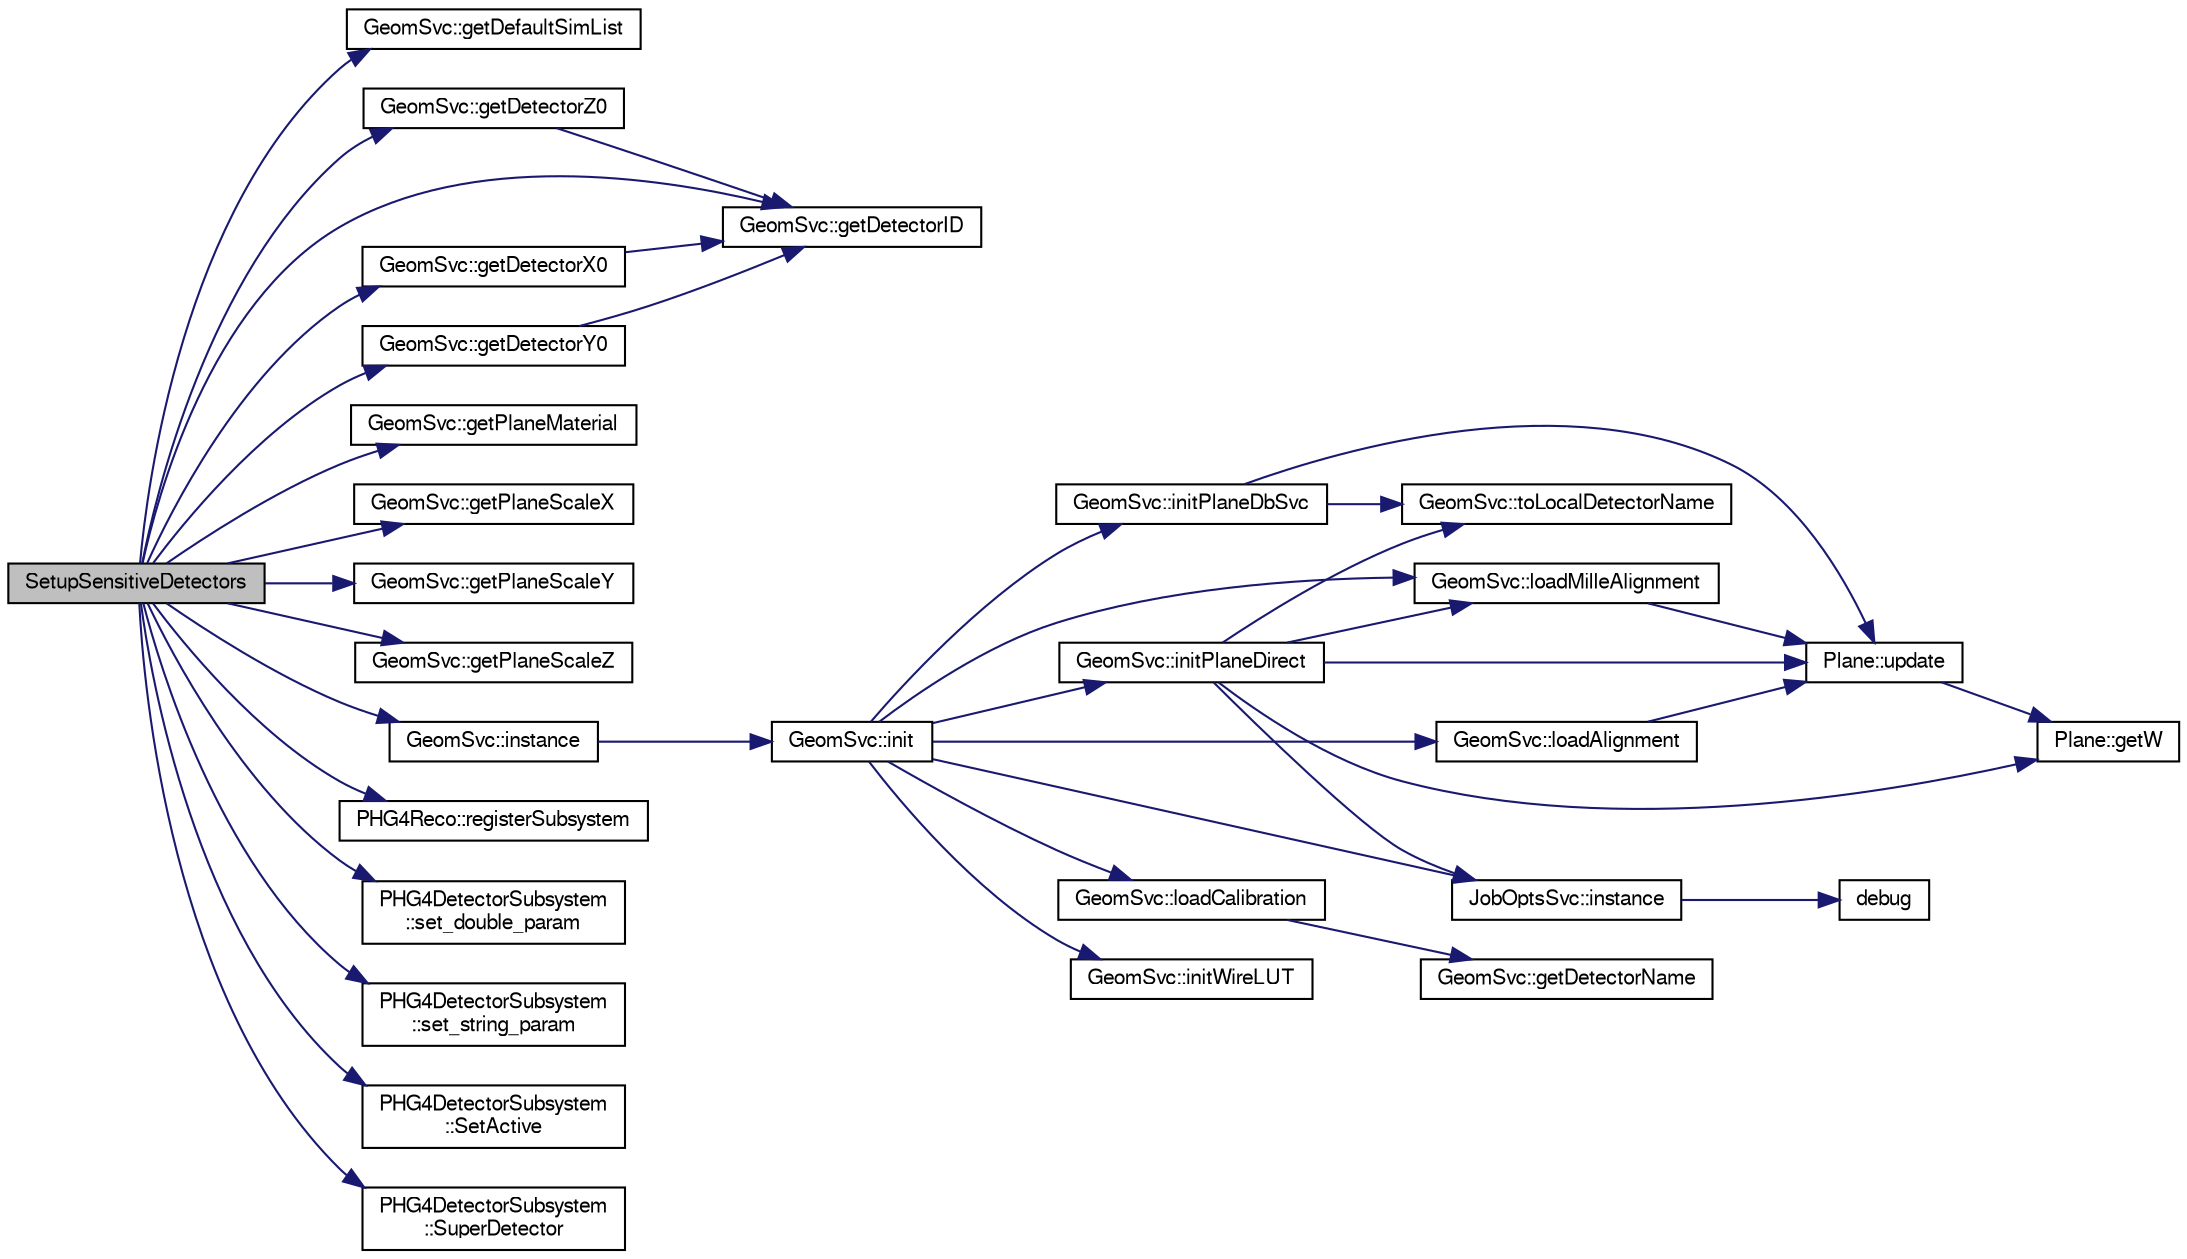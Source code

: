digraph "SetupSensitiveDetectors"
{
  bgcolor="transparent";
  edge [fontname="FreeSans",fontsize="10",labelfontname="FreeSans",labelfontsize="10"];
  node [fontname="FreeSans",fontsize="10",shape=record];
  rankdir="LR";
  Node1 [label="SetupSensitiveDetectors",height=0.2,width=0.4,color="black", fillcolor="grey75", style="filled" fontcolor="black"];
  Node1 -> Node2 [color="midnightblue",fontsize="10",style="solid",fontname="FreeSans"];
  Node2 [label="GeomSvc::getDefaultSimList",height=0.2,width=0.4,color="black",URL="$d0/da0/classGeomSvc.html#adc3443eed017568bf9c687feb35a5e79"];
  Node1 -> Node3 [color="midnightblue",fontsize="10",style="solid",fontname="FreeSans"];
  Node3 [label="GeomSvc::getDetectorID",height=0.2,width=0.4,color="black",URL="$d0/da0/classGeomSvc.html#a3e4f40789e9b2a98477ab8e8191d5ff2",tooltip="Get the plane position. "];
  Node1 -> Node4 [color="midnightblue",fontsize="10",style="solid",fontname="FreeSans"];
  Node4 [label="GeomSvc::getDetectorX0",height=0.2,width=0.4,color="black",URL="$d0/da0/classGeomSvc.html#a67c21c422f91093360dfcffc4b7fc580"];
  Node4 -> Node3 [color="midnightblue",fontsize="10",style="solid",fontname="FreeSans"];
  Node1 -> Node5 [color="midnightblue",fontsize="10",style="solid",fontname="FreeSans"];
  Node5 [label="GeomSvc::getDetectorY0",height=0.2,width=0.4,color="black",URL="$d0/da0/classGeomSvc.html#a7ba0ecd6d50052a04447f6c2c0a2f5e3"];
  Node5 -> Node3 [color="midnightblue",fontsize="10",style="solid",fontname="FreeSans"];
  Node1 -> Node6 [color="midnightblue",fontsize="10",style="solid",fontname="FreeSans"];
  Node6 [label="GeomSvc::getDetectorZ0",height=0.2,width=0.4,color="black",URL="$d0/da0/classGeomSvc.html#a83ab4b52e1fb09d0e8622b23f340f67f"];
  Node6 -> Node3 [color="midnightblue",fontsize="10",style="solid",fontname="FreeSans"];
  Node1 -> Node7 [color="midnightblue",fontsize="10",style="solid",fontname="FreeSans"];
  Node7 [label="GeomSvc::getPlaneMaterial",height=0.2,width=0.4,color="black",URL="$d0/da0/classGeomSvc.html#a8247fe66f3a17f3c35f6acf15c526fe2"];
  Node1 -> Node8 [color="midnightblue",fontsize="10",style="solid",fontname="FreeSans"];
  Node8 [label="GeomSvc::getPlaneScaleX",height=0.2,width=0.4,color="black",URL="$d0/da0/classGeomSvc.html#a410d893bda331c7612b18f7e4a863460"];
  Node1 -> Node9 [color="midnightblue",fontsize="10",style="solid",fontname="FreeSans"];
  Node9 [label="GeomSvc::getPlaneScaleY",height=0.2,width=0.4,color="black",URL="$d0/da0/classGeomSvc.html#a6a6bfc92701aafd93789257785cb719d"];
  Node1 -> Node10 [color="midnightblue",fontsize="10",style="solid",fontname="FreeSans"];
  Node10 [label="GeomSvc::getPlaneScaleZ",height=0.2,width=0.4,color="black",URL="$d0/da0/classGeomSvc.html#a7983892350eb73ef8878912fa3b0f423"];
  Node1 -> Node11 [color="midnightblue",fontsize="10",style="solid",fontname="FreeSans"];
  Node11 [label="GeomSvc::instance",height=0.2,width=0.4,color="black",URL="$d0/da0/classGeomSvc.html#a2b7ecf5467120206b9479654c48ad7c4",tooltip="singlton instance "];
  Node11 -> Node12 [color="midnightblue",fontsize="10",style="solid",fontname="FreeSans"];
  Node12 [label="GeomSvc::init",height=0.2,width=0.4,color="black",URL="$d0/da0/classGeomSvc.html#a96ec4efc82cbaed0b5623e4dd69385b6",tooltip="Initialization, either from MySQL or from ascii file. "];
  Node12 -> Node13 [color="midnightblue",fontsize="10",style="solid",fontname="FreeSans"];
  Node13 [label="GeomSvc::initPlaneDbSvc",height=0.2,width=0.4,color="black",URL="$d0/da0/classGeomSvc.html#adbe1473f9b3a8ff942da8d7d8ee28322"];
  Node13 -> Node14 [color="midnightblue",fontsize="10",style="solid",fontname="FreeSans"];
  Node14 [label="GeomSvc::toLocalDetectorName",height=0.2,width=0.4,color="black",URL="$d0/da0/classGeomSvc.html#a315e886f05db8254ed7d320706e268e6",tooltip="Convert the official detectorName to local detectorName. "];
  Node13 -> Node15 [color="midnightblue",fontsize="10",style="solid",fontname="FreeSans"];
  Node15 [label="Plane::update",height=0.2,width=0.4,color="black",URL="$dc/d90/classPlane.html#a7fbb07f76503fe057772e01f542afc32"];
  Node15 -> Node16 [color="midnightblue",fontsize="10",style="solid",fontname="FreeSans"];
  Node16 [label="Plane::getW",height=0.2,width=0.4,color="black",URL="$dc/d90/classPlane.html#a48ab3a309bee8c386464b36a7593df16"];
  Node12 -> Node17 [color="midnightblue",fontsize="10",style="solid",fontname="FreeSans"];
  Node17 [label="GeomSvc::initPlaneDirect",height=0.2,width=0.4,color="black",URL="$d0/da0/classGeomSvc.html#a0d550b9f787318d57cdae9db2d04d6fb"];
  Node17 -> Node18 [color="midnightblue",fontsize="10",style="solid",fontname="FreeSans"];
  Node18 [label="JobOptsSvc::instance",height=0.2,width=0.4,color="black",URL="$d8/d62/classJobOptsSvc.html#aeb0d694dc08274aa90b0d6b1ee8384cb",tooltip="singlton instance "];
  Node18 -> Node19 [color="midnightblue",fontsize="10",style="solid",fontname="FreeSans"];
  Node19 [label="debug",height=0.2,width=0.4,color="black",URL="$dd/d23/JobOptsSvc_8cxx.html#a71e70a8ecc08c35494b083076d2ace7b"];
  Node17 -> Node14 [color="midnightblue",fontsize="10",style="solid",fontname="FreeSans"];
  Node17 -> Node15 [color="midnightblue",fontsize="10",style="solid",fontname="FreeSans"];
  Node17 -> Node20 [color="midnightblue",fontsize="10",style="solid",fontname="FreeSans"];
  Node20 [label="GeomSvc::loadMilleAlignment",height=0.2,width=0.4,color="black",URL="$d0/da0/classGeomSvc.html#a418543d7b33fc95092b2cd4a7496f1b8"];
  Node20 -> Node15 [color="midnightblue",fontsize="10",style="solid",fontname="FreeSans"];
  Node17 -> Node16 [color="midnightblue",fontsize="10",style="solid",fontname="FreeSans"];
  Node12 -> Node18 [color="midnightblue",fontsize="10",style="solid",fontname="FreeSans"];
  Node12 -> Node21 [color="midnightblue",fontsize="10",style="solid",fontname="FreeSans"];
  Node21 [label="GeomSvc::loadAlignment",height=0.2,width=0.4,color="black",URL="$d0/da0/classGeomSvc.html#ab6c810e39b86ce66a4be6a596b4d54b8"];
  Node21 -> Node15 [color="midnightblue",fontsize="10",style="solid",fontname="FreeSans"];
  Node12 -> Node20 [color="midnightblue",fontsize="10",style="solid",fontname="FreeSans"];
  Node12 -> Node22 [color="midnightblue",fontsize="10",style="solid",fontname="FreeSans"];
  Node22 [label="GeomSvc::loadCalibration",height=0.2,width=0.4,color="black",URL="$d0/da0/classGeomSvc.html#abc60088ed5985a796f5df18ae4299661"];
  Node22 -> Node23 [color="midnightblue",fontsize="10",style="solid",fontname="FreeSans"];
  Node23 [label="GeomSvc::getDetectorName",height=0.2,width=0.4,color="black",URL="$d0/da0/classGeomSvc.html#a64fde7dce7f3df7cf534796d7da4ecdb"];
  Node12 -> Node24 [color="midnightblue",fontsize="10",style="solid",fontname="FreeSans"];
  Node24 [label="GeomSvc::initWireLUT",height=0.2,width=0.4,color="black",URL="$d0/da0/classGeomSvc.html#a0c78d3ac904cfbb367e96c73f176630d"];
  Node1 -> Node25 [color="midnightblue",fontsize="10",style="solid",fontname="FreeSans"];
  Node25 [label="PHG4Reco::registerSubsystem",height=0.2,width=0.4,color="black",URL="$d0/d78/classPHG4Reco.html#abc0956c0994a72d5a817b69511e1456b",tooltip="register subsystem "];
  Node1 -> Node26 [color="midnightblue",fontsize="10",style="solid",fontname="FreeSans"];
  Node26 [label="PHG4DetectorSubsystem\l::set_double_param",height=0.2,width=0.4,color="black",URL="$d5/d29/classPHG4DetectorSubsystem.html#a48e75fd1738dab9d0d66b174053ead8f"];
  Node1 -> Node27 [color="midnightblue",fontsize="10",style="solid",fontname="FreeSans"];
  Node27 [label="PHG4DetectorSubsystem\l::set_string_param",height=0.2,width=0.4,color="black",URL="$d5/d29/classPHG4DetectorSubsystem.html#a82c122f8a80f34dc4ffba6675ce60c75"];
  Node1 -> Node28 [color="midnightblue",fontsize="10",style="solid",fontname="FreeSans"];
  Node28 [label="PHG4DetectorSubsystem\l::SetActive",height=0.2,width=0.4,color="black",URL="$d5/d29/classPHG4DetectorSubsystem.html#a06d7265cdb191528ced9e78e73ba0f0a"];
  Node1 -> Node29 [color="midnightblue",fontsize="10",style="solid",fontname="FreeSans"];
  Node29 [label="PHG4DetectorSubsystem\l::SuperDetector",height=0.2,width=0.4,color="black",URL="$d5/d29/classPHG4DetectorSubsystem.html#aa0c11d415a70a207a3ea851b28932dfd"];
}
